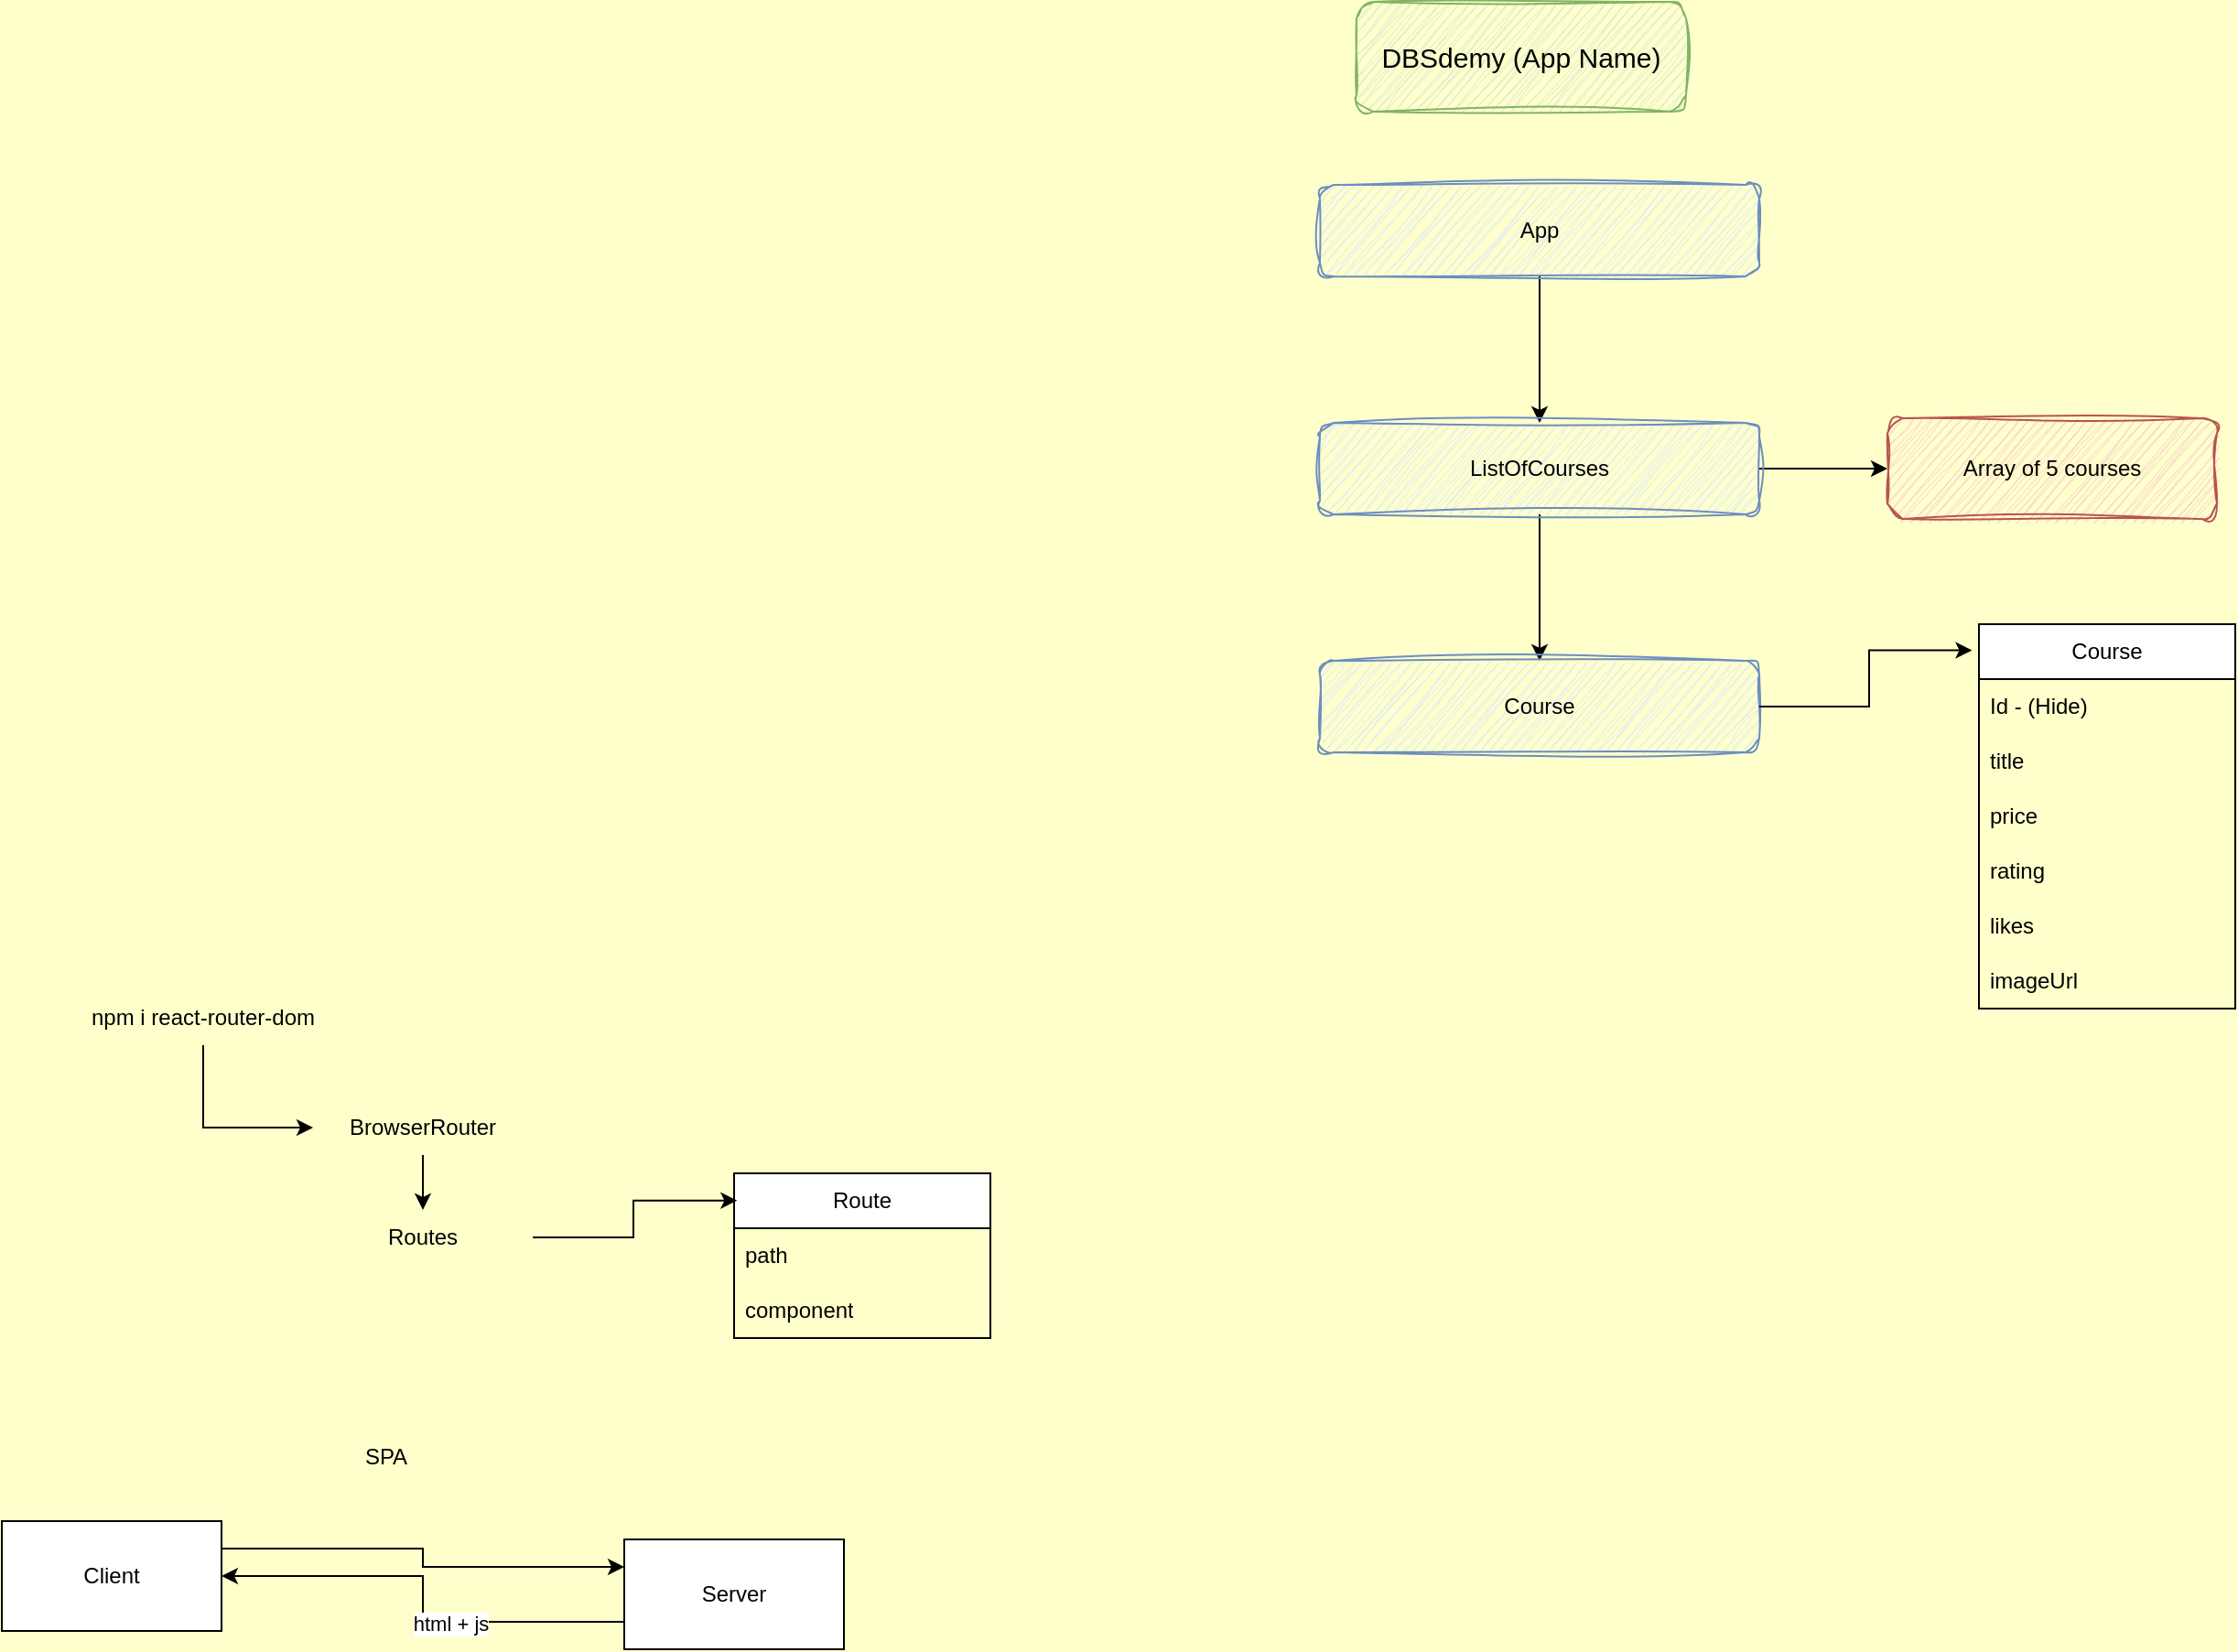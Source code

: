 <mxfile version="26.0.14">
  <diagram name="Page-1" id="wTucsmbwZ7LGiE7XvM--">
    <mxGraphModel dx="1137" dy="397" grid="1" gridSize="10" guides="1" tooltips="1" connect="1" arrows="1" fold="1" page="0" pageScale="1" pageWidth="827" pageHeight="1169" background="#FFFFCC" math="0" shadow="0">
      <root>
        <mxCell id="0" />
        <mxCell id="1" parent="0" />
        <mxCell id="9tkcsXGvi3FH8negslEw-1" value="DBSdemy (App Name)" style="rounded=1;whiteSpace=wrap;html=1;fillColor=#d5e8d4;strokeColor=#82b366;sketch=1;curveFitting=1;jiggle=2;fontSize=15;" vertex="1" parent="1">
          <mxGeometry x="400" y="60" width="180" height="60" as="geometry" />
        </mxCell>
        <mxCell id="9tkcsXGvi3FH8negslEw-4" value="" style="edgeStyle=orthogonalEdgeStyle;rounded=0;orthogonalLoop=1;jettySize=auto;html=1;" edge="1" parent="1" source="9tkcsXGvi3FH8negslEw-2" target="9tkcsXGvi3FH8negslEw-3">
          <mxGeometry relative="1" as="geometry" />
        </mxCell>
        <mxCell id="9tkcsXGvi3FH8negslEw-2" value="App" style="rounded=1;whiteSpace=wrap;html=1;fillColor=#dae8fc;strokeColor=#6c8ebf;sketch=1;curveFitting=1;jiggle=2;" vertex="1" parent="1">
          <mxGeometry x="380" y="160" width="240" height="50" as="geometry" />
        </mxCell>
        <mxCell id="9tkcsXGvi3FH8negslEw-10" style="edgeStyle=orthogonalEdgeStyle;rounded=0;orthogonalLoop=1;jettySize=auto;html=1;entryX=0;entryY=0.5;entryDx=0;entryDy=0;" edge="1" parent="1" source="9tkcsXGvi3FH8negslEw-3" target="9tkcsXGvi3FH8negslEw-9">
          <mxGeometry relative="1" as="geometry" />
        </mxCell>
        <mxCell id="9tkcsXGvi3FH8negslEw-12" value="" style="edgeStyle=orthogonalEdgeStyle;rounded=0;orthogonalLoop=1;jettySize=auto;html=1;" edge="1" parent="1" source="9tkcsXGvi3FH8negslEw-3" target="9tkcsXGvi3FH8negslEw-11">
          <mxGeometry relative="1" as="geometry" />
        </mxCell>
        <mxCell id="9tkcsXGvi3FH8negslEw-3" value="ListOfCourses" style="rounded=1;whiteSpace=wrap;html=1;fillColor=#dae8fc;strokeColor=#6c8ebf;sketch=1;curveFitting=1;jiggle=2;" vertex="1" parent="1">
          <mxGeometry x="380" y="290" width="240" height="50" as="geometry" />
        </mxCell>
        <mxCell id="9tkcsXGvi3FH8negslEw-9" value="Array of 5 courses" style="rounded=1;whiteSpace=wrap;html=1;fillColor=#f8cecc;strokeColor=#b85450;sketch=1;curveFitting=1;jiggle=2;" vertex="1" parent="1">
          <mxGeometry x="690" y="287.5" width="180" height="55" as="geometry" />
        </mxCell>
        <mxCell id="9tkcsXGvi3FH8negslEw-11" value="Course" style="rounded=1;whiteSpace=wrap;html=1;fillColor=#dae8fc;strokeColor=#6c8ebf;sketch=1;curveFitting=1;jiggle=2;" vertex="1" parent="1">
          <mxGeometry x="380" y="420" width="240" height="50" as="geometry" />
        </mxCell>
        <mxCell id="9tkcsXGvi3FH8negslEw-13" value="Course" style="swimlane;fontStyle=0;childLayout=stackLayout;horizontal=1;startSize=30;horizontalStack=0;resizeParent=1;resizeParentMax=0;resizeLast=0;collapsible=1;marginBottom=0;whiteSpace=wrap;html=1;" vertex="1" parent="1">
          <mxGeometry x="740" y="400" width="140" height="210" as="geometry" />
        </mxCell>
        <mxCell id="9tkcsXGvi3FH8negslEw-14" value="Id - (Hide)" style="text;strokeColor=none;fillColor=none;align=left;verticalAlign=middle;spacingLeft=4;spacingRight=4;overflow=hidden;points=[[0,0.5],[1,0.5]];portConstraint=eastwest;rotatable=0;whiteSpace=wrap;html=1;" vertex="1" parent="9tkcsXGvi3FH8negslEw-13">
          <mxGeometry y="30" width="140" height="30" as="geometry" />
        </mxCell>
        <mxCell id="9tkcsXGvi3FH8negslEw-15" value="title" style="text;strokeColor=none;fillColor=none;align=left;verticalAlign=middle;spacingLeft=4;spacingRight=4;overflow=hidden;points=[[0,0.5],[1,0.5]];portConstraint=eastwest;rotatable=0;whiteSpace=wrap;html=1;" vertex="1" parent="9tkcsXGvi3FH8negslEw-13">
          <mxGeometry y="60" width="140" height="30" as="geometry" />
        </mxCell>
        <mxCell id="9tkcsXGvi3FH8negslEw-16" value="price" style="text;strokeColor=none;fillColor=none;align=left;verticalAlign=middle;spacingLeft=4;spacingRight=4;overflow=hidden;points=[[0,0.5],[1,0.5]];portConstraint=eastwest;rotatable=0;whiteSpace=wrap;html=1;" vertex="1" parent="9tkcsXGvi3FH8negslEw-13">
          <mxGeometry y="90" width="140" height="30" as="geometry" />
        </mxCell>
        <mxCell id="9tkcsXGvi3FH8negslEw-17" value="rating" style="text;strokeColor=none;fillColor=none;align=left;verticalAlign=middle;spacingLeft=4;spacingRight=4;overflow=hidden;points=[[0,0.5],[1,0.5]];portConstraint=eastwest;rotatable=0;whiteSpace=wrap;html=1;" vertex="1" parent="9tkcsXGvi3FH8negslEw-13">
          <mxGeometry y="120" width="140" height="30" as="geometry" />
        </mxCell>
        <mxCell id="9tkcsXGvi3FH8negslEw-18" value="likes" style="text;strokeColor=none;fillColor=none;align=left;verticalAlign=middle;spacingLeft=4;spacingRight=4;overflow=hidden;points=[[0,0.5],[1,0.5]];portConstraint=eastwest;rotatable=0;whiteSpace=wrap;html=1;" vertex="1" parent="9tkcsXGvi3FH8negslEw-13">
          <mxGeometry y="150" width="140" height="30" as="geometry" />
        </mxCell>
        <mxCell id="9tkcsXGvi3FH8negslEw-19" value="imageUrl" style="text;strokeColor=none;fillColor=none;align=left;verticalAlign=middle;spacingLeft=4;spacingRight=4;overflow=hidden;points=[[0,0.5],[1,0.5]];portConstraint=eastwest;rotatable=0;whiteSpace=wrap;html=1;" vertex="1" parent="9tkcsXGvi3FH8negslEw-13">
          <mxGeometry y="180" width="140" height="30" as="geometry" />
        </mxCell>
        <mxCell id="9tkcsXGvi3FH8negslEw-21" style="edgeStyle=orthogonalEdgeStyle;rounded=0;orthogonalLoop=1;jettySize=auto;html=1;exitX=1;exitY=0.5;exitDx=0;exitDy=0;entryX=-0.027;entryY=0.068;entryDx=0;entryDy=0;entryPerimeter=0;" edge="1" parent="1" source="9tkcsXGvi3FH8negslEw-11" target="9tkcsXGvi3FH8negslEw-13">
          <mxGeometry relative="1" as="geometry" />
        </mxCell>
        <mxCell id="9tkcsXGvi3FH8negslEw-26" value="" style="edgeStyle=orthogonalEdgeStyle;rounded=0;orthogonalLoop=1;jettySize=auto;html=1;" edge="1" parent="1" source="9tkcsXGvi3FH8negslEw-22" target="9tkcsXGvi3FH8negslEw-25">
          <mxGeometry relative="1" as="geometry" />
        </mxCell>
        <mxCell id="9tkcsXGvi3FH8negslEw-22" value="BrowserRouter" style="text;html=1;align=center;verticalAlign=middle;whiteSpace=wrap;rounded=0;" vertex="1" parent="1">
          <mxGeometry x="-170" y="660" width="120" height="30" as="geometry" />
        </mxCell>
        <mxCell id="9tkcsXGvi3FH8negslEw-24" style="edgeStyle=orthogonalEdgeStyle;rounded=0;orthogonalLoop=1;jettySize=auto;html=1;entryX=0;entryY=0.5;entryDx=0;entryDy=0;" edge="1" parent="1" source="9tkcsXGvi3FH8negslEw-23" target="9tkcsXGvi3FH8negslEw-22">
          <mxGeometry relative="1" as="geometry" />
        </mxCell>
        <mxCell id="9tkcsXGvi3FH8negslEw-23" value="npm i react-router-dom" style="text;html=1;align=center;verticalAlign=middle;whiteSpace=wrap;rounded=0;" vertex="1" parent="1">
          <mxGeometry x="-310" y="600" width="160" height="30" as="geometry" />
        </mxCell>
        <mxCell id="9tkcsXGvi3FH8negslEw-25" value="Routes" style="text;html=1;align=center;verticalAlign=middle;whiteSpace=wrap;rounded=0;" vertex="1" parent="1">
          <mxGeometry x="-170" y="720" width="120" height="30" as="geometry" />
        </mxCell>
        <mxCell id="9tkcsXGvi3FH8negslEw-27" value="Route" style="swimlane;fontStyle=0;childLayout=stackLayout;horizontal=1;startSize=30;horizontalStack=0;resizeParent=1;resizeParentMax=0;resizeLast=0;collapsible=1;marginBottom=0;whiteSpace=wrap;html=1;" vertex="1" parent="1">
          <mxGeometry x="60" y="700" width="140" height="90" as="geometry" />
        </mxCell>
        <mxCell id="9tkcsXGvi3FH8negslEw-28" value="path" style="text;strokeColor=none;fillColor=none;align=left;verticalAlign=middle;spacingLeft=4;spacingRight=4;overflow=hidden;points=[[0,0.5],[1,0.5]];portConstraint=eastwest;rotatable=0;whiteSpace=wrap;html=1;" vertex="1" parent="9tkcsXGvi3FH8negslEw-27">
          <mxGeometry y="30" width="140" height="30" as="geometry" />
        </mxCell>
        <mxCell id="9tkcsXGvi3FH8negslEw-29" value="component" style="text;strokeColor=none;fillColor=none;align=left;verticalAlign=middle;spacingLeft=4;spacingRight=4;overflow=hidden;points=[[0,0.5],[1,0.5]];portConstraint=eastwest;rotatable=0;whiteSpace=wrap;html=1;" vertex="1" parent="9tkcsXGvi3FH8negslEw-27">
          <mxGeometry y="60" width="140" height="30" as="geometry" />
        </mxCell>
        <mxCell id="9tkcsXGvi3FH8negslEw-31" style="edgeStyle=orthogonalEdgeStyle;rounded=0;orthogonalLoop=1;jettySize=auto;html=1;entryX=0.012;entryY=0.165;entryDx=0;entryDy=0;entryPerimeter=0;" edge="1" parent="1" source="9tkcsXGvi3FH8negslEw-25" target="9tkcsXGvi3FH8negslEw-27">
          <mxGeometry relative="1" as="geometry" />
        </mxCell>
        <mxCell id="9tkcsXGvi3FH8negslEw-44" style="edgeStyle=orthogonalEdgeStyle;rounded=0;orthogonalLoop=1;jettySize=auto;html=1;exitX=1;exitY=0.25;exitDx=0;exitDy=0;entryX=0;entryY=0.25;entryDx=0;entryDy=0;" edge="1" parent="1" source="9tkcsXGvi3FH8negslEw-41" target="9tkcsXGvi3FH8negslEw-42">
          <mxGeometry relative="1" as="geometry" />
        </mxCell>
        <mxCell id="9tkcsXGvi3FH8negslEw-41" value="Client" style="rounded=0;whiteSpace=wrap;html=1;" vertex="1" parent="1">
          <mxGeometry x="-340" y="890" width="120" height="60" as="geometry" />
        </mxCell>
        <mxCell id="9tkcsXGvi3FH8negslEw-45" style="edgeStyle=orthogonalEdgeStyle;rounded=0;orthogonalLoop=1;jettySize=auto;html=1;exitX=0;exitY=0.75;exitDx=0;exitDy=0;" edge="1" parent="1" source="9tkcsXGvi3FH8negslEw-42" target="9tkcsXGvi3FH8negslEw-41">
          <mxGeometry relative="1" as="geometry" />
        </mxCell>
        <mxCell id="9tkcsXGvi3FH8negslEw-46" value="html + js" style="edgeLabel;html=1;align=center;verticalAlign=middle;resizable=0;points=[];" vertex="1" connectable="0" parent="9tkcsXGvi3FH8negslEw-45">
          <mxGeometry x="-0.226" y="1" relative="1" as="geometry">
            <mxPoint as="offset" />
          </mxGeometry>
        </mxCell>
        <mxCell id="9tkcsXGvi3FH8negslEw-42" value="Server" style="rounded=0;whiteSpace=wrap;html=1;" vertex="1" parent="1">
          <mxGeometry y="900" width="120" height="60" as="geometry" />
        </mxCell>
        <mxCell id="9tkcsXGvi3FH8negslEw-43" value="SPA" style="text;html=1;align=center;verticalAlign=middle;whiteSpace=wrap;rounded=0;" vertex="1" parent="1">
          <mxGeometry x="-160" y="840" width="60" height="30" as="geometry" />
        </mxCell>
      </root>
    </mxGraphModel>
  </diagram>
</mxfile>
